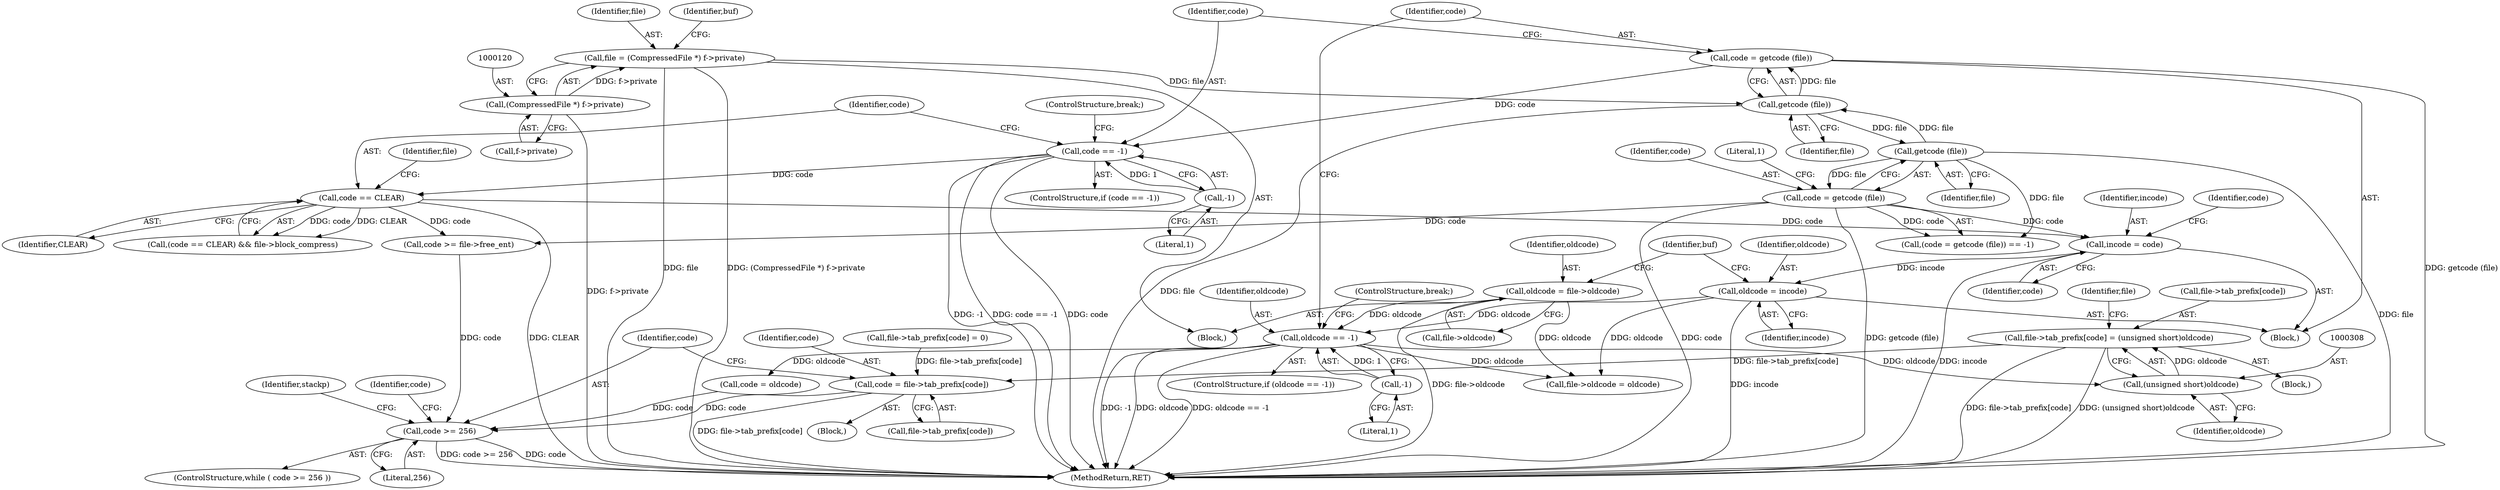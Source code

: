 digraph "0_libxfont_d11ee5886e9d9ec610051a206b135a4cdc1e09a0@array" {
"1000301" [label="(Call,file->tab_prefix[code] = (unsigned short)oldcode)"];
"1000307" [label="(Call,(unsigned short)oldcode)"];
"1000180" [label="(Call,oldcode == -1)"];
"1000324" [label="(Call,oldcode = incode)"];
"1000241" [label="(Call,incode = code)"];
"1000234" [label="(Call,code = getcode (file))"];
"1000236" [label="(Call,getcode (file))"];
"1000187" [label="(Call,getcode (file))"];
"1000117" [label="(Call,file = (CompressedFile *) f->private)"];
"1000119" [label="(Call,(CompressedFile *) f->private)"];
"1000197" [label="(Call,code == CLEAR)"];
"1000190" [label="(Call,code == -1)"];
"1000185" [label="(Call,code = getcode (file))"];
"1000192" [label="(Call,-1)"];
"1000149" [label="(Call,oldcode = file->oldcode)"];
"1000182" [label="(Call,-1)"];
"1000283" [label="(Call,code = file->tab_prefix[code])"];
"1000260" [label="(Call,code >= 256)"];
"1000327" [label="(Call,file->oldcode = oldcode)"];
"1000246" [label="(Identifier,code)"];
"1000259" [label="(ControlStructure,while ( code >= 256 ))"];
"1000180" [label="(Call,oldcode == -1)"];
"1000117" [label="(Call,file = (CompressedFile *) f->private)"];
"1000283" [label="(Call,code = file->tab_prefix[code])"];
"1000237" [label="(Identifier,file)"];
"1000119" [label="(Call,(CompressedFile *) f->private)"];
"1000183" [label="(Literal,1)"];
"1000156" [label="(Identifier,buf)"];
"1000235" [label="(Identifier,code)"];
"1000242" [label="(Identifier,incode)"];
"1000118" [label="(Identifier,file)"];
"1000186" [label="(Identifier,code)"];
"1000261" [label="(Identifier,code)"];
"1000325" [label="(Identifier,oldcode)"];
"1000267" [label="(Identifier,stackp)"];
"1000300" [label="(Block,)"];
"1000284" [label="(Identifier,code)"];
"1000301" [label="(Call,file->tab_prefix[code] = (unsigned short)oldcode)"];
"1000150" [label="(Identifier,oldcode)"];
"1000151" [label="(Call,file->oldcode)"];
"1000192" [label="(Call,-1)"];
"1000233" [label="(Call,(code = getcode (file)) == -1)"];
"1000239" [label="(Literal,1)"];
"1000185" [label="(Call,code = getcode (file))"];
"1000382" [label="(MethodReturn,RET)"];
"1000198" [label="(Identifier,code)"];
"1000260" [label="(Call,code >= 256)"];
"1000107" [label="(Block,)"];
"1000309" [label="(Identifier,oldcode)"];
"1000262" [label="(Literal,256)"];
"1000197" [label="(Call,code == CLEAR)"];
"1000313" [label="(Identifier,file)"];
"1000149" [label="(Call,oldcode = file->oldcode)"];
"1000184" [label="(ControlStructure,break;)"];
"1000193" [label="(Literal,1)"];
"1000187" [label="(Call,getcode (file))"];
"1000326" [label="(Identifier,incode)"];
"1000189" [label="(ControlStructure,if (code == -1))"];
"1000324" [label="(Call,oldcode = incode)"];
"1000196" [label="(Call,(code == CLEAR) && file->block_compress)"];
"1000199" [label="(Identifier,CLEAR)"];
"1000201" [label="(Identifier,file)"];
"1000125" [label="(Identifier,buf)"];
"1000158" [label="(Block,)"];
"1000241" [label="(Call,incode = code)"];
"1000263" [label="(Block,)"];
"1000236" [label="(Call,getcode (file))"];
"1000307" [label="(Call,(unsigned short)oldcode)"];
"1000234" [label="(Call,code = getcode (file))"];
"1000285" [label="(Call,file->tab_prefix[code])"];
"1000191" [label="(Identifier,code)"];
"1000256" [label="(Call,code = oldcode)"];
"1000188" [label="(Identifier,file)"];
"1000245" [label="(Call,code >= file->free_ent)"];
"1000243" [label="(Identifier,code)"];
"1000181" [label="(Identifier,oldcode)"];
"1000302" [label="(Call,file->tab_prefix[code])"];
"1000121" [label="(Call,f->private)"];
"1000182" [label="(Call,-1)"];
"1000194" [label="(ControlStructure,break;)"];
"1000179" [label="(ControlStructure,if (oldcode == -1))"];
"1000190" [label="(Call,code == -1)"];
"1000213" [label="(Call,file->tab_prefix[code] = 0)"];
"1000293" [label="(Identifier,code)"];
"1000301" -> "1000300"  [label="AST: "];
"1000301" -> "1000307"  [label="CFG: "];
"1000302" -> "1000301"  [label="AST: "];
"1000307" -> "1000301"  [label="AST: "];
"1000313" -> "1000301"  [label="CFG: "];
"1000301" -> "1000382"  [label="DDG: (unsigned short)oldcode"];
"1000301" -> "1000382"  [label="DDG: file->tab_prefix[code]"];
"1000301" -> "1000283"  [label="DDG: file->tab_prefix[code]"];
"1000307" -> "1000301"  [label="DDG: oldcode"];
"1000307" -> "1000309"  [label="CFG: "];
"1000308" -> "1000307"  [label="AST: "];
"1000309" -> "1000307"  [label="AST: "];
"1000180" -> "1000307"  [label="DDG: oldcode"];
"1000180" -> "1000179"  [label="AST: "];
"1000180" -> "1000182"  [label="CFG: "];
"1000181" -> "1000180"  [label="AST: "];
"1000182" -> "1000180"  [label="AST: "];
"1000184" -> "1000180"  [label="CFG: "];
"1000186" -> "1000180"  [label="CFG: "];
"1000180" -> "1000382"  [label="DDG: -1"];
"1000180" -> "1000382"  [label="DDG: oldcode"];
"1000180" -> "1000382"  [label="DDG: oldcode == -1"];
"1000324" -> "1000180"  [label="DDG: oldcode"];
"1000149" -> "1000180"  [label="DDG: oldcode"];
"1000182" -> "1000180"  [label="DDG: 1"];
"1000180" -> "1000256"  [label="DDG: oldcode"];
"1000180" -> "1000327"  [label="DDG: oldcode"];
"1000324" -> "1000158"  [label="AST: "];
"1000324" -> "1000326"  [label="CFG: "];
"1000325" -> "1000324"  [label="AST: "];
"1000326" -> "1000324"  [label="AST: "];
"1000156" -> "1000324"  [label="CFG: "];
"1000324" -> "1000382"  [label="DDG: incode"];
"1000241" -> "1000324"  [label="DDG: incode"];
"1000324" -> "1000327"  [label="DDG: oldcode"];
"1000241" -> "1000158"  [label="AST: "];
"1000241" -> "1000243"  [label="CFG: "];
"1000242" -> "1000241"  [label="AST: "];
"1000243" -> "1000241"  [label="AST: "];
"1000246" -> "1000241"  [label="CFG: "];
"1000241" -> "1000382"  [label="DDG: incode"];
"1000234" -> "1000241"  [label="DDG: code"];
"1000197" -> "1000241"  [label="DDG: code"];
"1000234" -> "1000233"  [label="AST: "];
"1000234" -> "1000236"  [label="CFG: "];
"1000235" -> "1000234"  [label="AST: "];
"1000236" -> "1000234"  [label="AST: "];
"1000239" -> "1000234"  [label="CFG: "];
"1000234" -> "1000382"  [label="DDG: getcode (file)"];
"1000234" -> "1000382"  [label="DDG: code"];
"1000234" -> "1000233"  [label="DDG: code"];
"1000236" -> "1000234"  [label="DDG: file"];
"1000234" -> "1000245"  [label="DDG: code"];
"1000236" -> "1000237"  [label="CFG: "];
"1000237" -> "1000236"  [label="AST: "];
"1000236" -> "1000382"  [label="DDG: file"];
"1000236" -> "1000187"  [label="DDG: file"];
"1000236" -> "1000233"  [label="DDG: file"];
"1000187" -> "1000236"  [label="DDG: file"];
"1000187" -> "1000185"  [label="AST: "];
"1000187" -> "1000188"  [label="CFG: "];
"1000188" -> "1000187"  [label="AST: "];
"1000185" -> "1000187"  [label="CFG: "];
"1000187" -> "1000382"  [label="DDG: file"];
"1000187" -> "1000185"  [label="DDG: file"];
"1000117" -> "1000187"  [label="DDG: file"];
"1000117" -> "1000107"  [label="AST: "];
"1000117" -> "1000119"  [label="CFG: "];
"1000118" -> "1000117"  [label="AST: "];
"1000119" -> "1000117"  [label="AST: "];
"1000125" -> "1000117"  [label="CFG: "];
"1000117" -> "1000382"  [label="DDG: file"];
"1000117" -> "1000382"  [label="DDG: (CompressedFile *) f->private"];
"1000119" -> "1000117"  [label="DDG: f->private"];
"1000119" -> "1000121"  [label="CFG: "];
"1000120" -> "1000119"  [label="AST: "];
"1000121" -> "1000119"  [label="AST: "];
"1000119" -> "1000382"  [label="DDG: f->private"];
"1000197" -> "1000196"  [label="AST: "];
"1000197" -> "1000199"  [label="CFG: "];
"1000198" -> "1000197"  [label="AST: "];
"1000199" -> "1000197"  [label="AST: "];
"1000201" -> "1000197"  [label="CFG: "];
"1000196" -> "1000197"  [label="CFG: "];
"1000197" -> "1000382"  [label="DDG: CLEAR"];
"1000197" -> "1000196"  [label="DDG: code"];
"1000197" -> "1000196"  [label="DDG: CLEAR"];
"1000190" -> "1000197"  [label="DDG: code"];
"1000197" -> "1000245"  [label="DDG: code"];
"1000190" -> "1000189"  [label="AST: "];
"1000190" -> "1000192"  [label="CFG: "];
"1000191" -> "1000190"  [label="AST: "];
"1000192" -> "1000190"  [label="AST: "];
"1000194" -> "1000190"  [label="CFG: "];
"1000198" -> "1000190"  [label="CFG: "];
"1000190" -> "1000382"  [label="DDG: code == -1"];
"1000190" -> "1000382"  [label="DDG: code"];
"1000190" -> "1000382"  [label="DDG: -1"];
"1000185" -> "1000190"  [label="DDG: code"];
"1000192" -> "1000190"  [label="DDG: 1"];
"1000185" -> "1000158"  [label="AST: "];
"1000186" -> "1000185"  [label="AST: "];
"1000191" -> "1000185"  [label="CFG: "];
"1000185" -> "1000382"  [label="DDG: getcode (file)"];
"1000192" -> "1000193"  [label="CFG: "];
"1000193" -> "1000192"  [label="AST: "];
"1000149" -> "1000107"  [label="AST: "];
"1000149" -> "1000151"  [label="CFG: "];
"1000150" -> "1000149"  [label="AST: "];
"1000151" -> "1000149"  [label="AST: "];
"1000156" -> "1000149"  [label="CFG: "];
"1000149" -> "1000382"  [label="DDG: file->oldcode"];
"1000149" -> "1000327"  [label="DDG: oldcode"];
"1000182" -> "1000183"  [label="CFG: "];
"1000183" -> "1000182"  [label="AST: "];
"1000283" -> "1000263"  [label="AST: "];
"1000283" -> "1000285"  [label="CFG: "];
"1000284" -> "1000283"  [label="AST: "];
"1000285" -> "1000283"  [label="AST: "];
"1000261" -> "1000283"  [label="CFG: "];
"1000283" -> "1000382"  [label="DDG: file->tab_prefix[code]"];
"1000283" -> "1000260"  [label="DDG: code"];
"1000213" -> "1000283"  [label="DDG: file->tab_prefix[code]"];
"1000260" -> "1000259"  [label="AST: "];
"1000260" -> "1000262"  [label="CFG: "];
"1000261" -> "1000260"  [label="AST: "];
"1000262" -> "1000260"  [label="AST: "];
"1000267" -> "1000260"  [label="CFG: "];
"1000293" -> "1000260"  [label="CFG: "];
"1000260" -> "1000382"  [label="DDG: code >= 256"];
"1000260" -> "1000382"  [label="DDG: code"];
"1000256" -> "1000260"  [label="DDG: code"];
"1000245" -> "1000260"  [label="DDG: code"];
}

